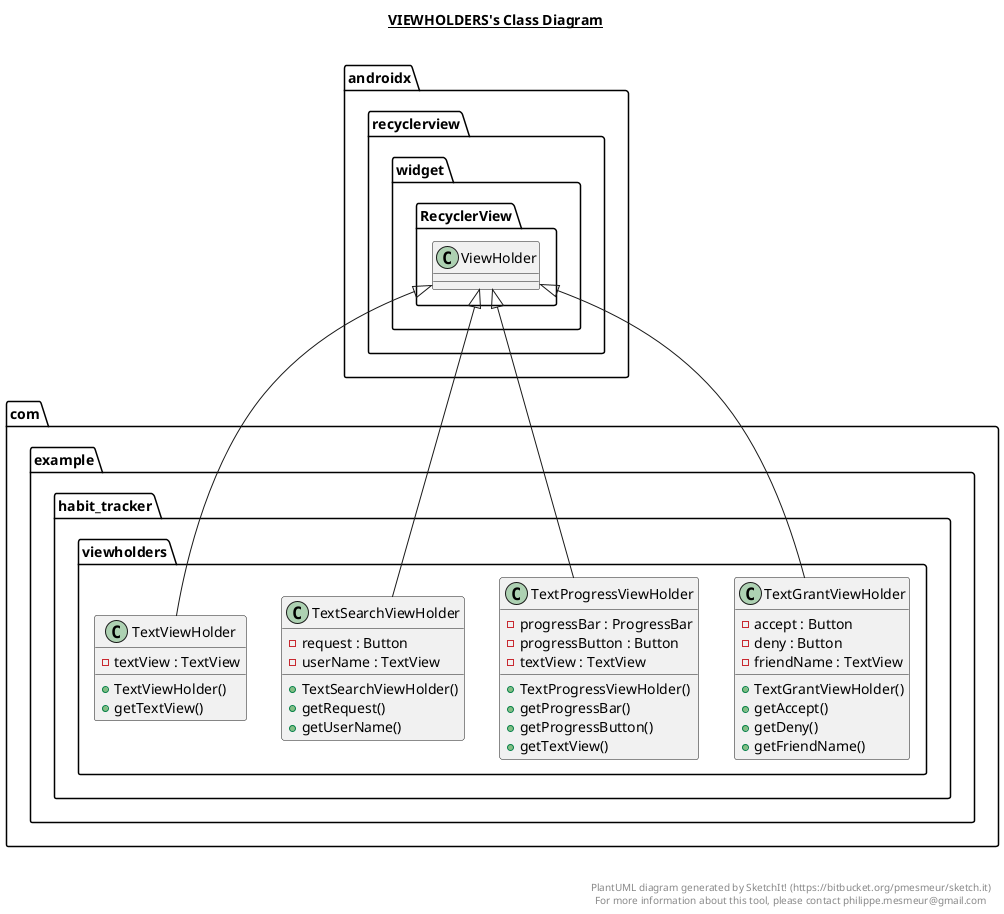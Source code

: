 @startuml

title __VIEWHOLDERS's Class Diagram__\n

  namespace com.example.habit_tracker {
    namespace viewholders {
      class com.example.habit_tracker.viewholders.TextGrantViewHolder {
          - accept : Button
          - deny : Button
          - friendName : TextView
          + TextGrantViewHolder()
          + getAccept()
          + getDeny()
          + getFriendName()
      }
    }
  }
  

  namespace com.example.habit_tracker {
    namespace viewholders {
      class com.example.habit_tracker.viewholders.TextProgressViewHolder {
          - progressBar : ProgressBar
          - progressButton : Button
          - textView : TextView
          + TextProgressViewHolder()
          + getProgressBar()
          + getProgressButton()
          + getTextView()
      }
    }
  }
  

  namespace com.example.habit_tracker {
    namespace viewholders {
      class com.example.habit_tracker.viewholders.TextSearchViewHolder {
          - request : Button
          - userName : TextView
          + TextSearchViewHolder()
          + getRequest()
          + getUserName()
      }
    }
  }
  

  namespace com.example.habit_tracker {
    namespace viewholders {
      class com.example.habit_tracker.viewholders.TextViewHolder {
          - textView : TextView
          + TextViewHolder()
          + getTextView()
      }
    }
  }
  

  com.example.habit_tracker.viewholders.TextGrantViewHolder -up-|> androidx.recyclerview.widget.RecyclerView.ViewHolder
  com.example.habit_tracker.viewholders.TextProgressViewHolder -up-|> androidx.recyclerview.widget.RecyclerView.ViewHolder
  com.example.habit_tracker.viewholders.TextSearchViewHolder -up-|> androidx.recyclerview.widget.RecyclerView.ViewHolder
  com.example.habit_tracker.viewholders.TextViewHolder -up-|> androidx.recyclerview.widget.RecyclerView.ViewHolder


right footer


PlantUML diagram generated by SketchIt! (https://bitbucket.org/pmesmeur/sketch.it)
For more information about this tool, please contact philippe.mesmeur@gmail.com
endfooter

@enduml
